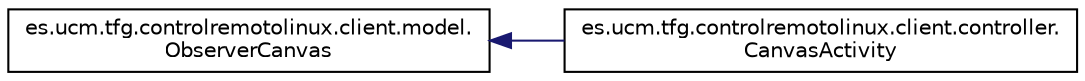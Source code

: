 digraph "Representación gráfica de la clase"
{
  edge [fontname="Helvetica",fontsize="10",labelfontname="Helvetica",labelfontsize="10"];
  node [fontname="Helvetica",fontsize="10",shape=record];
  rankdir="LR";
  Node1 [label="es.ucm.tfg.controlremotolinux.client.model.\lObserverCanvas",height=0.2,width=0.4,color="black", fillcolor="white", style="filled",URL="$interfacees_1_1ucm_1_1tfg_1_1controlremotolinux_1_1client_1_1model_1_1ObserverCanvas.html"];
  Node1 -> Node2 [dir="back",color="midnightblue",fontsize="10",style="solid",fontname="Helvetica"];
  Node2 [label="es.ucm.tfg.controlremotolinux.client.controller.\lCanvasActivity",height=0.2,width=0.4,color="black", fillcolor="white", style="filled",URL="$classes_1_1ucm_1_1tfg_1_1controlremotolinux_1_1client_1_1controller_1_1CanvasActivity.html"];
}
